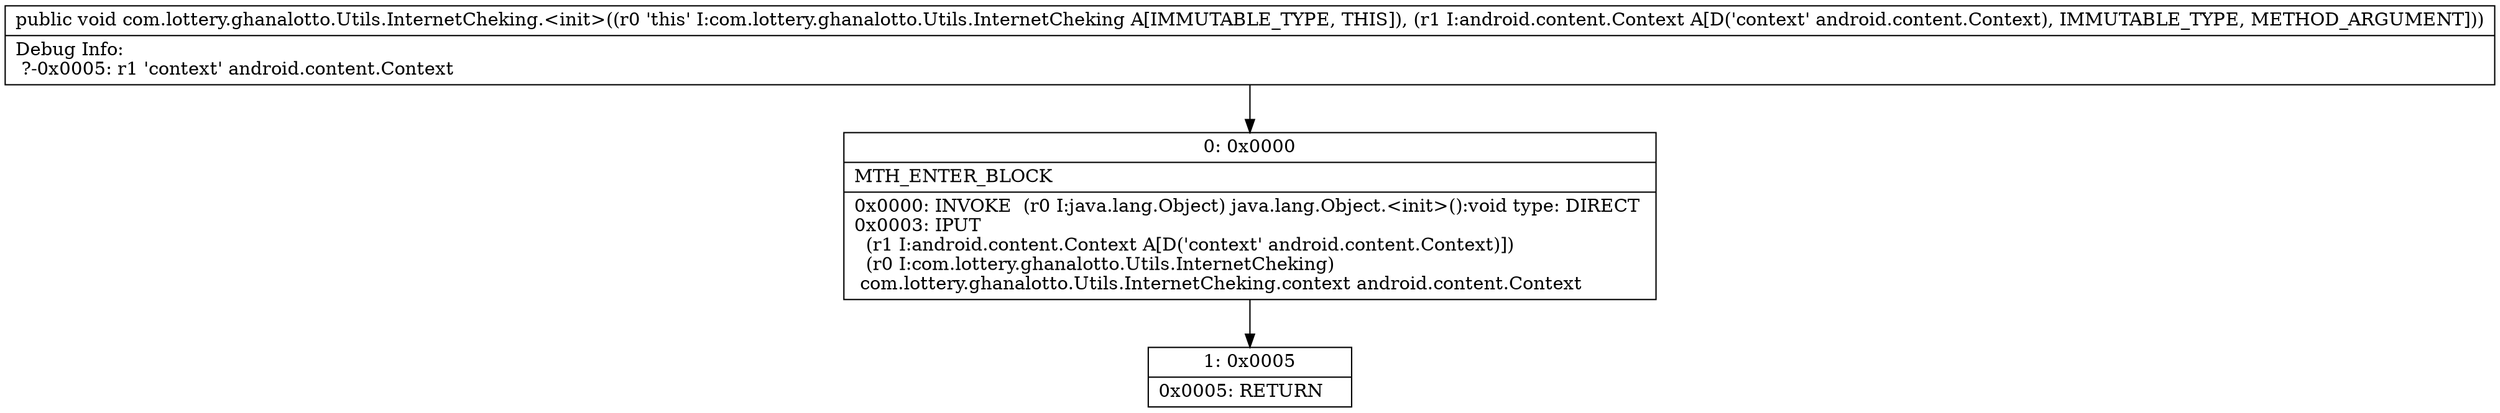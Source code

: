 digraph "CFG forcom.lottery.ghanalotto.Utils.InternetCheking.\<init\>(Landroid\/content\/Context;)V" {
Node_0 [shape=record,label="{0\:\ 0x0000|MTH_ENTER_BLOCK\l|0x0000: INVOKE  (r0 I:java.lang.Object) java.lang.Object.\<init\>():void type: DIRECT \l0x0003: IPUT  \l  (r1 I:android.content.Context A[D('context' android.content.Context)])\l  (r0 I:com.lottery.ghanalotto.Utils.InternetCheking)\l com.lottery.ghanalotto.Utils.InternetCheking.context android.content.Context \l}"];
Node_1 [shape=record,label="{1\:\ 0x0005|0x0005: RETURN   \l}"];
MethodNode[shape=record,label="{public void com.lottery.ghanalotto.Utils.InternetCheking.\<init\>((r0 'this' I:com.lottery.ghanalotto.Utils.InternetCheking A[IMMUTABLE_TYPE, THIS]), (r1 I:android.content.Context A[D('context' android.content.Context), IMMUTABLE_TYPE, METHOD_ARGUMENT]))  | Debug Info:\l  ?\-0x0005: r1 'context' android.content.Context\l}"];
MethodNode -> Node_0;
Node_0 -> Node_1;
}


